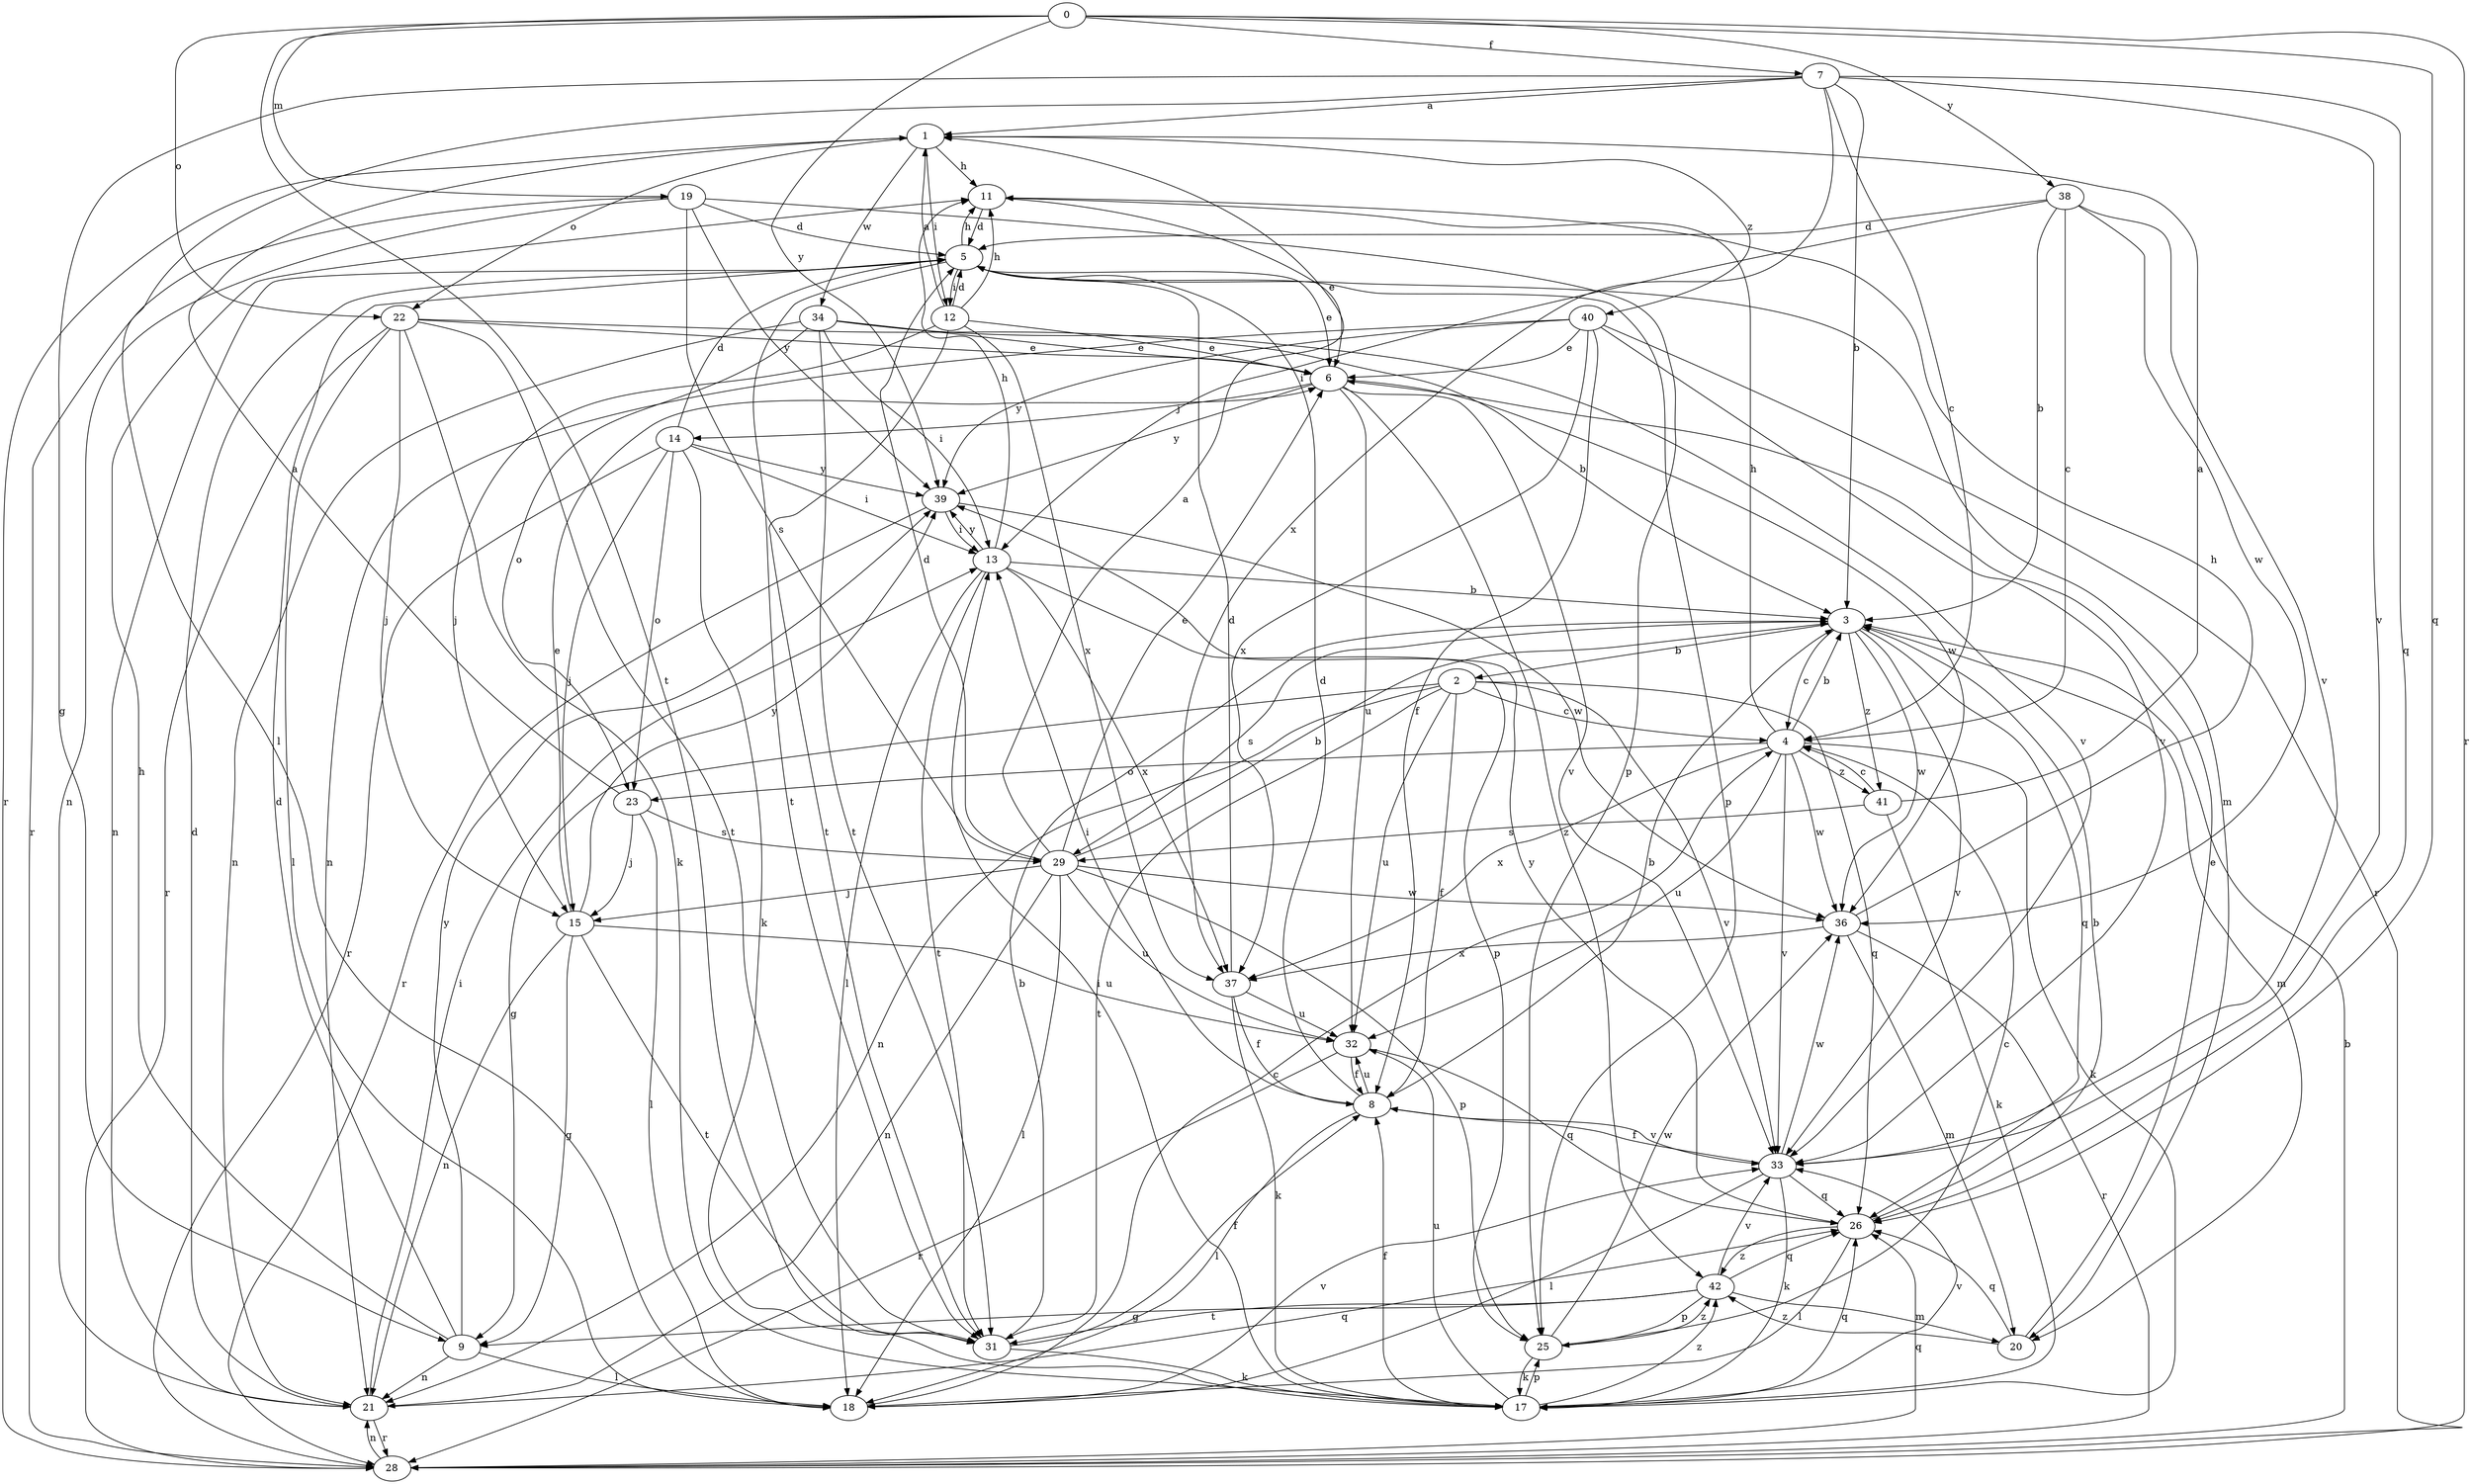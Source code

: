 strict digraph  {
0;
1;
2;
3;
4;
5;
6;
7;
8;
9;
11;
12;
13;
14;
15;
17;
18;
19;
20;
21;
22;
23;
25;
26;
28;
29;
31;
32;
33;
34;
36;
37;
38;
39;
40;
41;
42;
0 -> 7  [label=f];
0 -> 19  [label=m];
0 -> 22  [label=o];
0 -> 26  [label=q];
0 -> 28  [label=r];
0 -> 31  [label=t];
0 -> 38  [label=y];
0 -> 39  [label=y];
1 -> 11  [label=h];
1 -> 12  [label=i];
1 -> 22  [label=o];
1 -> 28  [label=r];
1 -> 34  [label=w];
1 -> 40  [label=z];
2 -> 4  [label=c];
2 -> 8  [label=f];
2 -> 9  [label=g];
2 -> 21  [label=n];
2 -> 26  [label=q];
2 -> 31  [label=t];
2 -> 32  [label=u];
2 -> 33  [label=v];
3 -> 2  [label=b];
3 -> 4  [label=c];
3 -> 20  [label=m];
3 -> 26  [label=q];
3 -> 29  [label=s];
3 -> 33  [label=v];
3 -> 36  [label=w];
3 -> 41  [label=z];
4 -> 3  [label=b];
4 -> 11  [label=h];
4 -> 17  [label=k];
4 -> 23  [label=o];
4 -> 32  [label=u];
4 -> 33  [label=v];
4 -> 36  [label=w];
4 -> 37  [label=x];
4 -> 41  [label=z];
5 -> 6  [label=e];
5 -> 11  [label=h];
5 -> 12  [label=i];
5 -> 20  [label=m];
5 -> 21  [label=n];
5 -> 25  [label=p];
5 -> 31  [label=t];
6 -> 14  [label=j];
6 -> 32  [label=u];
6 -> 33  [label=v];
6 -> 36  [label=w];
6 -> 39  [label=y];
6 -> 42  [label=z];
7 -> 1  [label=a];
7 -> 3  [label=b];
7 -> 4  [label=c];
7 -> 9  [label=g];
7 -> 18  [label=l];
7 -> 26  [label=q];
7 -> 33  [label=v];
7 -> 37  [label=x];
8 -> 3  [label=b];
8 -> 5  [label=d];
8 -> 13  [label=i];
8 -> 18  [label=l];
8 -> 32  [label=u];
8 -> 33  [label=v];
9 -> 5  [label=d];
9 -> 11  [label=h];
9 -> 18  [label=l];
9 -> 21  [label=n];
9 -> 39  [label=y];
11 -> 5  [label=d];
11 -> 6  [label=e];
12 -> 1  [label=a];
12 -> 5  [label=d];
12 -> 6  [label=e];
12 -> 11  [label=h];
12 -> 15  [label=j];
12 -> 31  [label=t];
12 -> 37  [label=x];
13 -> 3  [label=b];
13 -> 11  [label=h];
13 -> 18  [label=l];
13 -> 25  [label=p];
13 -> 31  [label=t];
13 -> 37  [label=x];
13 -> 39  [label=y];
14 -> 5  [label=d];
14 -> 13  [label=i];
14 -> 15  [label=j];
14 -> 17  [label=k];
14 -> 23  [label=o];
14 -> 28  [label=r];
14 -> 39  [label=y];
15 -> 6  [label=e];
15 -> 9  [label=g];
15 -> 21  [label=n];
15 -> 31  [label=t];
15 -> 32  [label=u];
15 -> 39  [label=y];
17 -> 8  [label=f];
17 -> 13  [label=i];
17 -> 25  [label=p];
17 -> 26  [label=q];
17 -> 32  [label=u];
17 -> 33  [label=v];
17 -> 42  [label=z];
18 -> 4  [label=c];
18 -> 33  [label=v];
19 -> 5  [label=d];
19 -> 21  [label=n];
19 -> 25  [label=p];
19 -> 28  [label=r];
19 -> 29  [label=s];
19 -> 39  [label=y];
20 -> 6  [label=e];
20 -> 26  [label=q];
20 -> 42  [label=z];
21 -> 5  [label=d];
21 -> 13  [label=i];
21 -> 26  [label=q];
21 -> 28  [label=r];
22 -> 3  [label=b];
22 -> 6  [label=e];
22 -> 15  [label=j];
22 -> 17  [label=k];
22 -> 18  [label=l];
22 -> 28  [label=r];
22 -> 31  [label=t];
23 -> 1  [label=a];
23 -> 15  [label=j];
23 -> 18  [label=l];
23 -> 29  [label=s];
25 -> 4  [label=c];
25 -> 17  [label=k];
25 -> 36  [label=w];
25 -> 42  [label=z];
26 -> 3  [label=b];
26 -> 18  [label=l];
26 -> 39  [label=y];
26 -> 42  [label=z];
28 -> 3  [label=b];
28 -> 21  [label=n];
28 -> 26  [label=q];
29 -> 1  [label=a];
29 -> 3  [label=b];
29 -> 5  [label=d];
29 -> 6  [label=e];
29 -> 15  [label=j];
29 -> 18  [label=l];
29 -> 21  [label=n];
29 -> 25  [label=p];
29 -> 32  [label=u];
29 -> 36  [label=w];
31 -> 3  [label=b];
31 -> 8  [label=f];
31 -> 17  [label=k];
32 -> 8  [label=f];
32 -> 26  [label=q];
32 -> 28  [label=r];
33 -> 8  [label=f];
33 -> 17  [label=k];
33 -> 18  [label=l];
33 -> 26  [label=q];
33 -> 36  [label=w];
34 -> 6  [label=e];
34 -> 13  [label=i];
34 -> 21  [label=n];
34 -> 23  [label=o];
34 -> 31  [label=t];
34 -> 33  [label=v];
36 -> 11  [label=h];
36 -> 20  [label=m];
36 -> 28  [label=r];
36 -> 37  [label=x];
37 -> 5  [label=d];
37 -> 8  [label=f];
37 -> 17  [label=k];
37 -> 32  [label=u];
38 -> 3  [label=b];
38 -> 4  [label=c];
38 -> 5  [label=d];
38 -> 13  [label=i];
38 -> 33  [label=v];
38 -> 36  [label=w];
39 -> 13  [label=i];
39 -> 28  [label=r];
39 -> 36  [label=w];
40 -> 6  [label=e];
40 -> 8  [label=f];
40 -> 21  [label=n];
40 -> 28  [label=r];
40 -> 33  [label=v];
40 -> 37  [label=x];
40 -> 39  [label=y];
41 -> 1  [label=a];
41 -> 4  [label=c];
41 -> 17  [label=k];
41 -> 29  [label=s];
42 -> 9  [label=g];
42 -> 20  [label=m];
42 -> 25  [label=p];
42 -> 26  [label=q];
42 -> 31  [label=t];
42 -> 33  [label=v];
}
